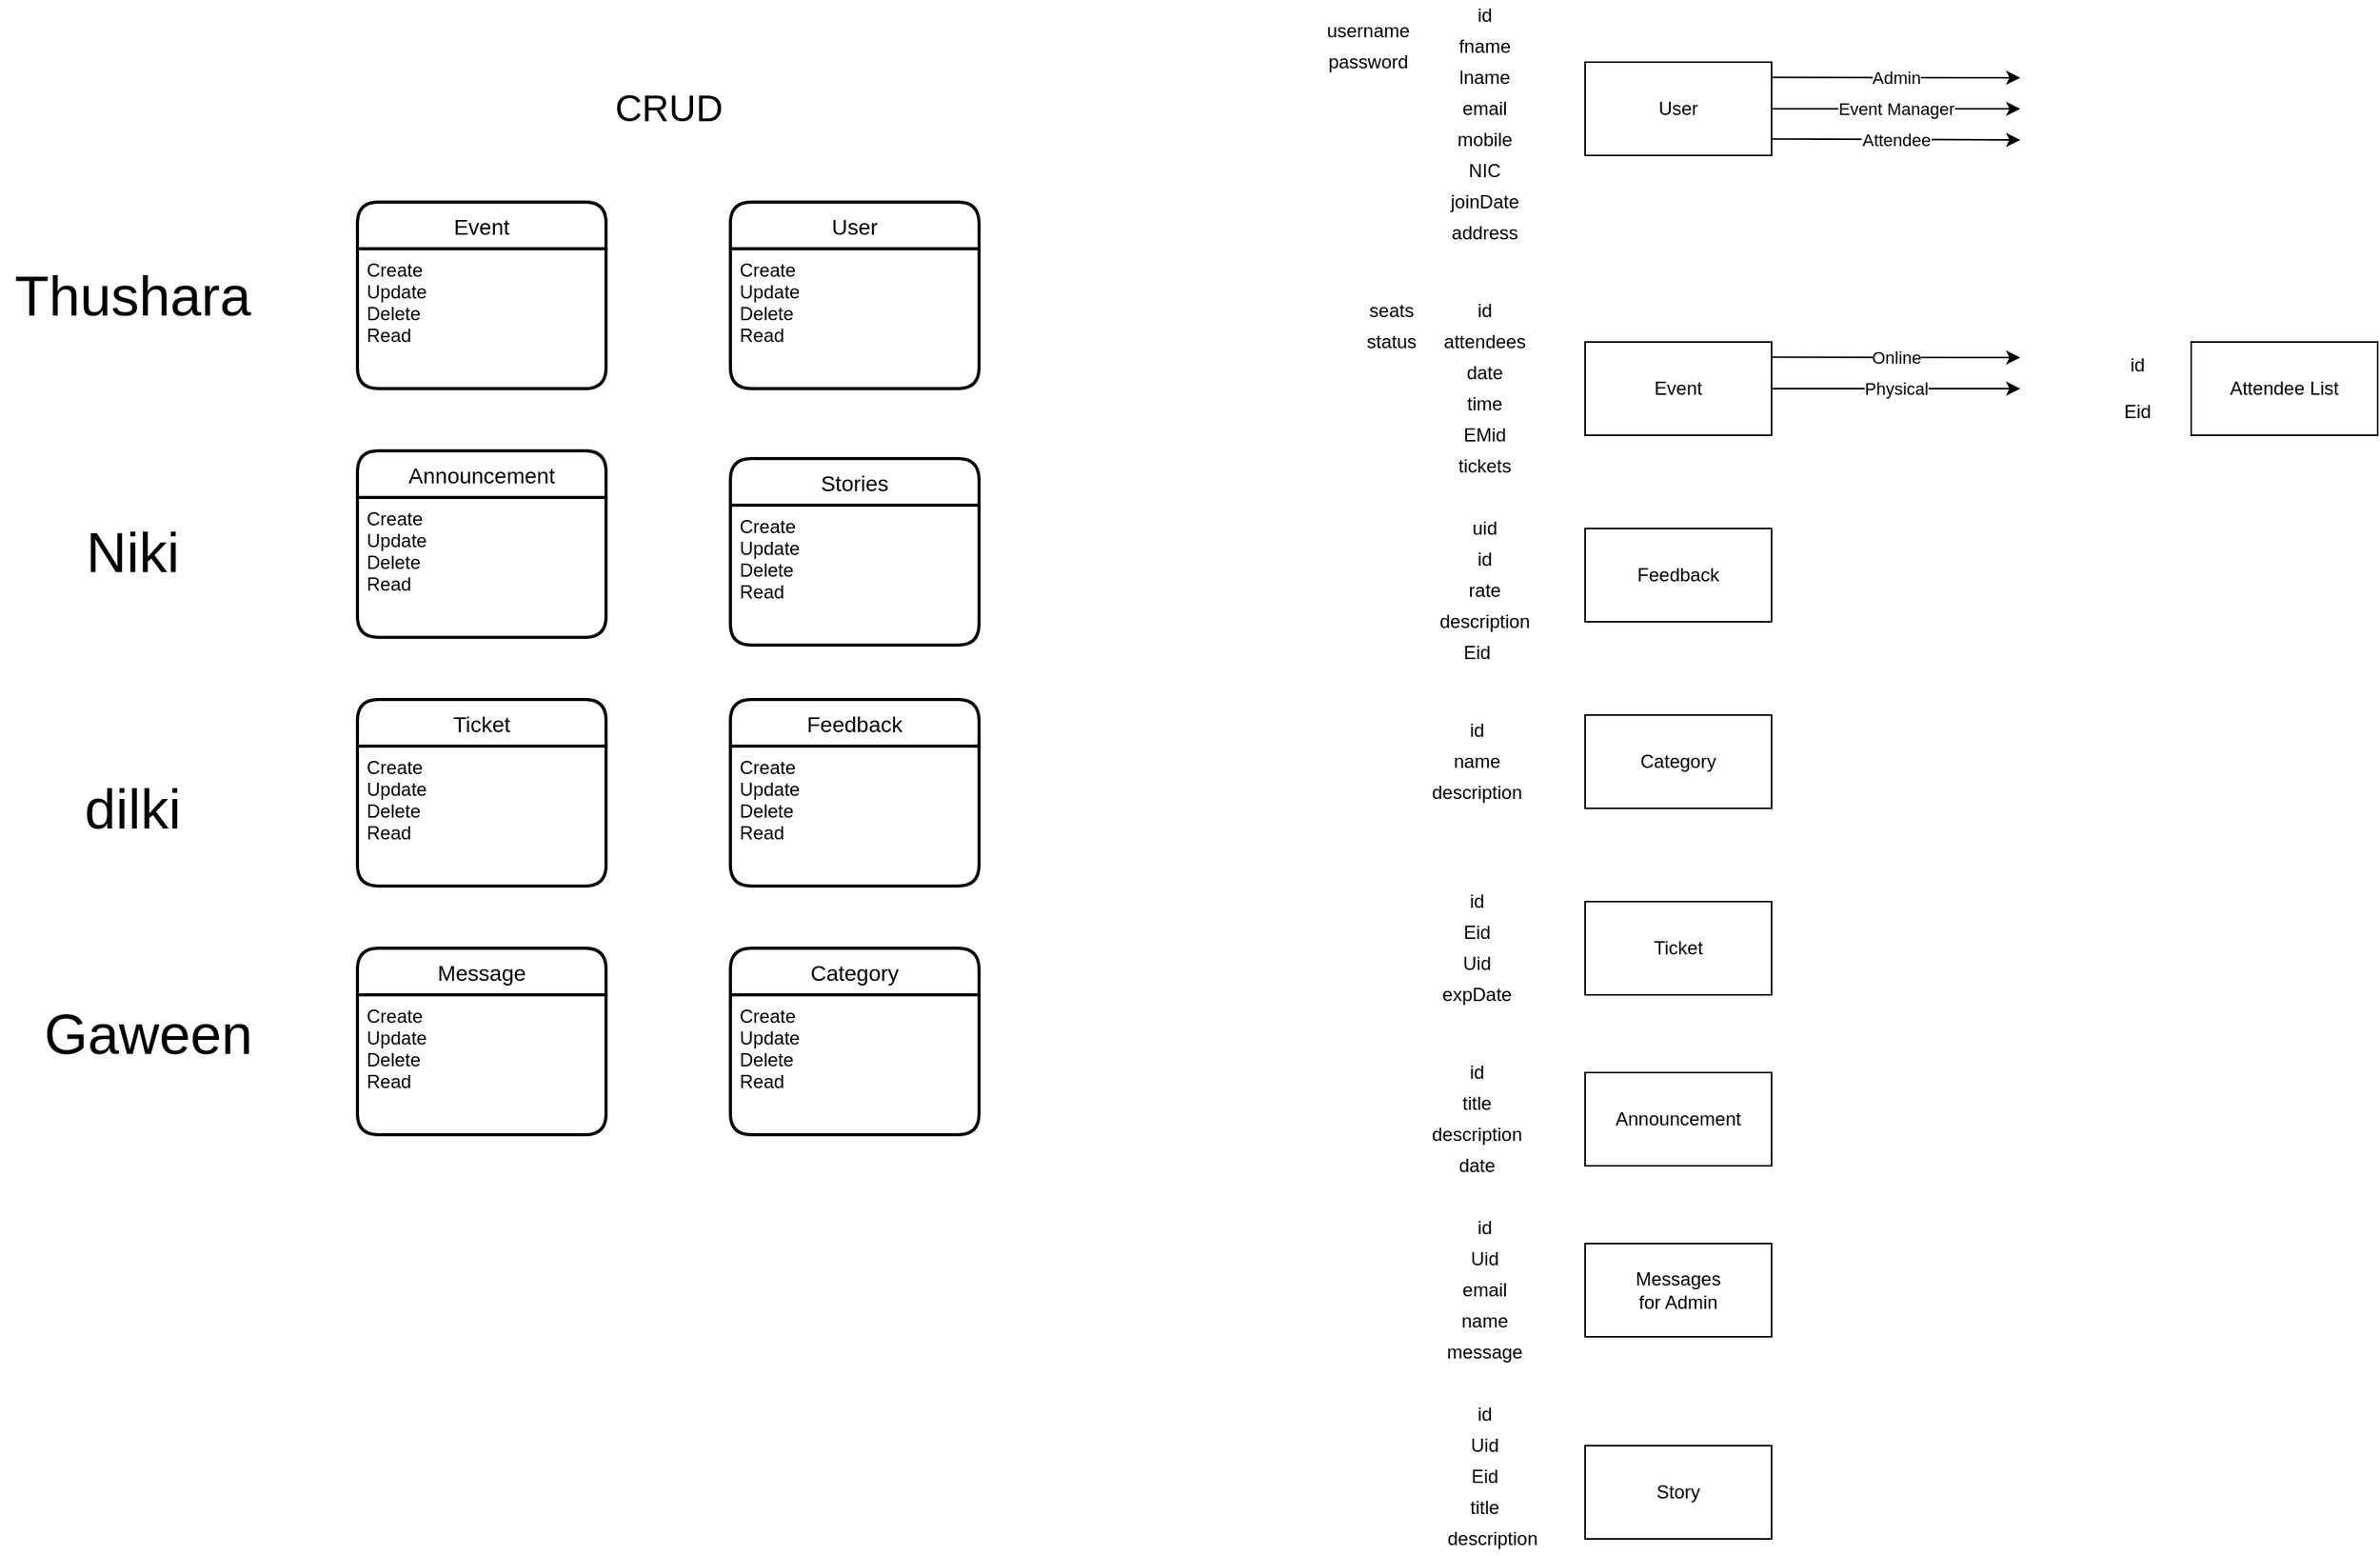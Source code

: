 <mxfile version="15.3.1" type="github">
  <diagram id="Ky9RUaLycCYsjsamAnfE" name="Page-1">
    <mxGraphModel dx="2808" dy="492" grid="1" gridSize="10" guides="1" tooltips="1" connect="1" arrows="1" fold="1" page="1" pageScale="1" pageWidth="850" pageHeight="1100" math="0" shadow="0">
      <root>
        <mxCell id="0" />
        <mxCell id="1" parent="0" />
        <mxCell id="1xneGXkla3T9GmBniWxz-1" value="User" style="rounded=0;whiteSpace=wrap;html=1;" parent="1" vertex="1">
          <mxGeometry x="40" y="40" width="120" height="60" as="geometry" />
        </mxCell>
        <mxCell id="1xneGXkla3T9GmBniWxz-2" value="" style="endArrow=classic;html=1;exitX=0.996;exitY=0.162;exitDx=0;exitDy=0;exitPerimeter=0;" parent="1" source="1xneGXkla3T9GmBniWxz-1" edge="1">
          <mxGeometry relative="1" as="geometry">
            <mxPoint x="170" y="50" as="sourcePoint" />
            <mxPoint x="320" y="50" as="targetPoint" />
          </mxGeometry>
        </mxCell>
        <mxCell id="1xneGXkla3T9GmBniWxz-3" value="Admin" style="edgeLabel;resizable=0;html=1;align=center;verticalAlign=middle;" parent="1xneGXkla3T9GmBniWxz-2" connectable="0" vertex="1">
          <mxGeometry relative="1" as="geometry" />
        </mxCell>
        <mxCell id="1xneGXkla3T9GmBniWxz-4" value="" style="endArrow=classic;html=1;exitX=1;exitY=0.5;exitDx=0;exitDy=0;" parent="1" source="1xneGXkla3T9GmBniWxz-1" edge="1">
          <mxGeometry relative="1" as="geometry">
            <mxPoint x="160" y="90" as="sourcePoint" />
            <mxPoint x="320" y="70" as="targetPoint" />
          </mxGeometry>
        </mxCell>
        <mxCell id="1xneGXkla3T9GmBniWxz-5" value="Event Manager" style="edgeLabel;resizable=0;html=1;align=center;verticalAlign=middle;" parent="1xneGXkla3T9GmBniWxz-4" connectable="0" vertex="1">
          <mxGeometry relative="1" as="geometry" />
        </mxCell>
        <mxCell id="1xneGXkla3T9GmBniWxz-8" value="" style="endArrow=classic;html=1;exitX=0.996;exitY=0.822;exitDx=0;exitDy=0;exitPerimeter=0;" parent="1" source="1xneGXkla3T9GmBniWxz-1" edge="1">
          <mxGeometry relative="1" as="geometry">
            <mxPoint x="170" y="90" as="sourcePoint" />
            <mxPoint x="320" y="90" as="targetPoint" />
          </mxGeometry>
        </mxCell>
        <mxCell id="1xneGXkla3T9GmBniWxz-9" value="Attendee" style="edgeLabel;resizable=0;html=1;align=center;verticalAlign=middle;" parent="1xneGXkla3T9GmBniWxz-8" connectable="0" vertex="1">
          <mxGeometry relative="1" as="geometry" />
        </mxCell>
        <mxCell id="1xneGXkla3T9GmBniWxz-14" value="Event" style="rounded=0;whiteSpace=wrap;html=1;" parent="1" vertex="1">
          <mxGeometry x="40" y="220" width="120" height="60" as="geometry" />
        </mxCell>
        <mxCell id="1xneGXkla3T9GmBniWxz-15" value="" style="endArrow=classic;html=1;exitX=0.996;exitY=0.162;exitDx=0;exitDy=0;exitPerimeter=0;" parent="1" source="1xneGXkla3T9GmBniWxz-14" edge="1">
          <mxGeometry relative="1" as="geometry">
            <mxPoint x="170" y="230" as="sourcePoint" />
            <mxPoint x="320" y="230" as="targetPoint" />
          </mxGeometry>
        </mxCell>
        <mxCell id="1xneGXkla3T9GmBniWxz-16" value="Online" style="edgeLabel;resizable=0;html=1;align=center;verticalAlign=middle;" parent="1xneGXkla3T9GmBniWxz-15" connectable="0" vertex="1">
          <mxGeometry relative="1" as="geometry" />
        </mxCell>
        <mxCell id="1xneGXkla3T9GmBniWxz-17" value="" style="endArrow=classic;html=1;exitX=1;exitY=0.5;exitDx=0;exitDy=0;" parent="1" source="1xneGXkla3T9GmBniWxz-14" edge="1">
          <mxGeometry relative="1" as="geometry">
            <mxPoint x="160" y="270" as="sourcePoint" />
            <mxPoint x="320" y="250" as="targetPoint" />
          </mxGeometry>
        </mxCell>
        <mxCell id="1xneGXkla3T9GmBniWxz-18" value="Physical" style="edgeLabel;resizable=0;html=1;align=center;verticalAlign=middle;" parent="1xneGXkla3T9GmBniWxz-17" connectable="0" vertex="1">
          <mxGeometry relative="1" as="geometry" />
        </mxCell>
        <mxCell id="1xneGXkla3T9GmBniWxz-22" value="fname" style="text;html=1;align=center;verticalAlign=middle;resizable=0;points=[];autosize=1;strokeColor=none;fillColor=none;" parent="1" vertex="1">
          <mxGeometry x="-50" y="20" width="50" height="20" as="geometry" />
        </mxCell>
        <mxCell id="1xneGXkla3T9GmBniWxz-23" value="lname" style="text;html=1;align=center;verticalAlign=middle;resizable=0;points=[];autosize=1;strokeColor=none;fillColor=none;" parent="1" vertex="1">
          <mxGeometry x="-50" y="40" width="50" height="20" as="geometry" />
        </mxCell>
        <mxCell id="1xneGXkla3T9GmBniWxz-24" value="email" style="text;html=1;align=center;verticalAlign=middle;resizable=0;points=[];autosize=1;strokeColor=none;fillColor=none;" parent="1" vertex="1">
          <mxGeometry x="-45" y="60" width="40" height="20" as="geometry" />
        </mxCell>
        <mxCell id="1xneGXkla3T9GmBniWxz-28" value="mobile" style="text;html=1;align=center;verticalAlign=middle;resizable=0;points=[];autosize=1;strokeColor=none;fillColor=none;" parent="1" vertex="1">
          <mxGeometry x="-50" y="80" width="50" height="20" as="geometry" />
        </mxCell>
        <mxCell id="1xneGXkla3T9GmBniWxz-29" value="NIC" style="text;html=1;align=center;verticalAlign=middle;resizable=0;points=[];autosize=1;strokeColor=none;fillColor=none;" parent="1" vertex="1">
          <mxGeometry x="-45" y="100" width="40" height="20" as="geometry" />
        </mxCell>
        <mxCell id="1xneGXkla3T9GmBniWxz-30" value="id" style="text;html=1;align=center;verticalAlign=middle;resizable=0;points=[];autosize=1;strokeColor=none;fillColor=none;" parent="1" vertex="1">
          <mxGeometry x="-35" width="20" height="20" as="geometry" />
        </mxCell>
        <mxCell id="1xneGXkla3T9GmBniWxz-31" value="attendees" style="text;html=1;align=center;verticalAlign=middle;resizable=0;points=[];autosize=1;strokeColor=none;fillColor=none;" parent="1" vertex="1">
          <mxGeometry x="-60" y="210" width="70" height="20" as="geometry" />
        </mxCell>
        <mxCell id="1xneGXkla3T9GmBniWxz-32" value="id" style="text;html=1;align=center;verticalAlign=middle;resizable=0;points=[];autosize=1;strokeColor=none;fillColor=none;" parent="1" vertex="1">
          <mxGeometry x="-35" y="190" width="20" height="20" as="geometry" />
        </mxCell>
        <mxCell id="1xneGXkla3T9GmBniWxz-33" value="date" style="text;html=1;align=center;verticalAlign=middle;resizable=0;points=[];autosize=1;strokeColor=none;fillColor=none;" parent="1" vertex="1">
          <mxGeometry x="-45" y="230" width="40" height="20" as="geometry" />
        </mxCell>
        <mxCell id="1xneGXkla3T9GmBniWxz-34" value="time" style="text;html=1;align=center;verticalAlign=middle;resizable=0;points=[];autosize=1;strokeColor=none;fillColor=none;" parent="1" vertex="1">
          <mxGeometry x="-45" y="250" width="40" height="20" as="geometry" />
        </mxCell>
        <mxCell id="1xneGXkla3T9GmBniWxz-35" value="EMid" style="text;html=1;align=center;verticalAlign=middle;resizable=0;points=[];autosize=1;strokeColor=none;fillColor=none;" parent="1" vertex="1">
          <mxGeometry x="-45" y="270" width="40" height="20" as="geometry" />
        </mxCell>
        <mxCell id="1xneGXkla3T9GmBniWxz-37" value="Feedback" style="rounded=0;whiteSpace=wrap;html=1;" parent="1" vertex="1">
          <mxGeometry x="40" y="340" width="120" height="60" as="geometry" />
        </mxCell>
        <mxCell id="1xneGXkla3T9GmBniWxz-38" value="Category" style="rounded=0;whiteSpace=wrap;html=1;" parent="1" vertex="1">
          <mxGeometry x="40" y="460" width="120" height="60" as="geometry" />
        </mxCell>
        <mxCell id="1xneGXkla3T9GmBniWxz-39" value="Ticket" style="rounded=0;whiteSpace=wrap;html=1;" parent="1" vertex="1">
          <mxGeometry x="40" y="580" width="120" height="60" as="geometry" />
        </mxCell>
        <mxCell id="1xneGXkla3T9GmBniWxz-41" value="tickets" style="text;html=1;align=center;verticalAlign=middle;resizable=0;points=[];autosize=1;strokeColor=none;fillColor=none;" parent="1" vertex="1">
          <mxGeometry x="-50" y="290" width="50" height="20" as="geometry" />
        </mxCell>
        <mxCell id="1xneGXkla3T9GmBniWxz-42" value="uid" style="text;html=1;align=center;verticalAlign=middle;resizable=0;points=[];autosize=1;strokeColor=none;fillColor=none;" parent="1" vertex="1">
          <mxGeometry x="-40" y="330" width="30" height="20" as="geometry" />
        </mxCell>
        <mxCell id="1xneGXkla3T9GmBniWxz-43" value="id" style="text;html=1;align=center;verticalAlign=middle;resizable=0;points=[];autosize=1;strokeColor=none;fillColor=none;" parent="1" vertex="1">
          <mxGeometry x="-35" y="350" width="20" height="20" as="geometry" />
        </mxCell>
        <mxCell id="1xneGXkla3T9GmBniWxz-44" value="rate" style="text;html=1;align=center;verticalAlign=middle;resizable=0;points=[];autosize=1;strokeColor=none;fillColor=none;" parent="1" vertex="1">
          <mxGeometry x="-45" y="370" width="40" height="20" as="geometry" />
        </mxCell>
        <mxCell id="1xneGXkla3T9GmBniWxz-45" value="description" style="text;html=1;align=center;verticalAlign=middle;resizable=0;points=[];autosize=1;strokeColor=none;fillColor=none;" parent="1" vertex="1">
          <mxGeometry x="-60" y="390" width="70" height="20" as="geometry" />
        </mxCell>
        <mxCell id="1xneGXkla3T9GmBniWxz-46" value="Eid" style="text;html=1;align=center;verticalAlign=middle;resizable=0;points=[];autosize=1;strokeColor=none;fillColor=none;" parent="1" vertex="1">
          <mxGeometry x="-45" y="410" width="30" height="20" as="geometry" />
        </mxCell>
        <mxCell id="1xneGXkla3T9GmBniWxz-47" value="id" style="text;html=1;align=center;verticalAlign=middle;resizable=0;points=[];autosize=1;strokeColor=none;fillColor=none;" parent="1" vertex="1">
          <mxGeometry x="-40" y="460" width="20" height="20" as="geometry" />
        </mxCell>
        <mxCell id="1xneGXkla3T9GmBniWxz-50" value="name" style="text;html=1;align=center;verticalAlign=middle;resizable=0;points=[];autosize=1;strokeColor=none;fillColor=none;" parent="1" vertex="1">
          <mxGeometry x="-55" y="480" width="50" height="20" as="geometry" />
        </mxCell>
        <mxCell id="1xneGXkla3T9GmBniWxz-51" value="description" style="text;html=1;align=center;verticalAlign=middle;resizable=0;points=[];autosize=1;strokeColor=none;fillColor=none;" parent="1" vertex="1">
          <mxGeometry x="-65" y="500" width="70" height="20" as="geometry" />
        </mxCell>
        <mxCell id="1xneGXkla3T9GmBniWxz-52" value="id" style="text;html=1;align=center;verticalAlign=middle;resizable=0;points=[];autosize=1;strokeColor=none;fillColor=none;" parent="1" vertex="1">
          <mxGeometry x="-40" y="570" width="20" height="20" as="geometry" />
        </mxCell>
        <mxCell id="1xneGXkla3T9GmBniWxz-53" value="Eid" style="text;html=1;align=center;verticalAlign=middle;resizable=0;points=[];autosize=1;strokeColor=none;fillColor=none;" parent="1" vertex="1">
          <mxGeometry x="-45" y="590" width="30" height="20" as="geometry" />
        </mxCell>
        <mxCell id="1xneGXkla3T9GmBniWxz-54" value="Uid" style="text;html=1;align=center;verticalAlign=middle;resizable=0;points=[];autosize=1;strokeColor=none;fillColor=none;" parent="1" vertex="1">
          <mxGeometry x="-45" y="610" width="30" height="20" as="geometry" />
        </mxCell>
        <mxCell id="1xneGXkla3T9GmBniWxz-55" value="expDate" style="text;html=1;align=center;verticalAlign=middle;resizable=0;points=[];autosize=1;strokeColor=none;fillColor=none;" parent="1" vertex="1">
          <mxGeometry x="-60" y="630" width="60" height="20" as="geometry" />
        </mxCell>
        <mxCell id="1xneGXkla3T9GmBniWxz-56" value="joinDate" style="text;html=1;align=center;verticalAlign=middle;resizable=0;points=[];autosize=1;strokeColor=none;fillColor=none;" parent="1" vertex="1">
          <mxGeometry x="-55" y="120" width="60" height="20" as="geometry" />
        </mxCell>
        <mxCell id="1xneGXkla3T9GmBniWxz-57" value="address" style="text;html=1;align=center;verticalAlign=middle;resizable=0;points=[];autosize=1;strokeColor=none;fillColor=none;" parent="1" vertex="1">
          <mxGeometry x="-55" y="140" width="60" height="20" as="geometry" />
        </mxCell>
        <mxCell id="1xneGXkla3T9GmBniWxz-58" value="username" style="text;html=1;align=center;verticalAlign=middle;resizable=0;points=[];autosize=1;strokeColor=none;fillColor=none;" parent="1" vertex="1">
          <mxGeometry x="-135" y="10" width="70" height="20" as="geometry" />
        </mxCell>
        <mxCell id="1xneGXkla3T9GmBniWxz-59" value="password" style="text;html=1;align=center;verticalAlign=middle;resizable=0;points=[];autosize=1;strokeColor=none;fillColor=none;" parent="1" vertex="1">
          <mxGeometry x="-135" y="30" width="70" height="20" as="geometry" />
        </mxCell>
        <mxCell id="1xneGXkla3T9GmBniWxz-60" value="seats" style="text;html=1;align=center;verticalAlign=middle;resizable=0;points=[];autosize=1;strokeColor=none;fillColor=none;" parent="1" vertex="1">
          <mxGeometry x="-105" y="190" width="40" height="20" as="geometry" />
        </mxCell>
        <mxCell id="1xneGXkla3T9GmBniWxz-61" value="status" style="text;html=1;align=center;verticalAlign=middle;resizable=0;points=[];autosize=1;strokeColor=none;fillColor=none;" parent="1" vertex="1">
          <mxGeometry x="-110" y="210" width="50" height="20" as="geometry" />
        </mxCell>
        <mxCell id="1xneGXkla3T9GmBniWxz-62" value="Announcement" style="rounded=0;whiteSpace=wrap;html=1;" parent="1" vertex="1">
          <mxGeometry x="40" y="690" width="120" height="60" as="geometry" />
        </mxCell>
        <mxCell id="1xneGXkla3T9GmBniWxz-63" value="Messages&lt;br&gt;for Admin" style="rounded=0;whiteSpace=wrap;html=1;" parent="1" vertex="1">
          <mxGeometry x="40" y="800" width="120" height="60" as="geometry" />
        </mxCell>
        <mxCell id="1xneGXkla3T9GmBniWxz-64" value="Attendee List" style="rounded=0;whiteSpace=wrap;html=1;" parent="1" vertex="1">
          <mxGeometry x="430" y="220" width="120" height="60" as="geometry" />
        </mxCell>
        <mxCell id="1xneGXkla3T9GmBniWxz-65" value="id" style="text;html=1;align=center;verticalAlign=middle;resizable=0;points=[];autosize=1;strokeColor=none;fillColor=none;" parent="1" vertex="1">
          <mxGeometry x="385" y="225" width="20" height="20" as="geometry" />
        </mxCell>
        <mxCell id="1xneGXkla3T9GmBniWxz-66" value="Eid" style="text;html=1;align=center;verticalAlign=middle;resizable=0;points=[];autosize=1;strokeColor=none;fillColor=none;" parent="1" vertex="1">
          <mxGeometry x="380" y="255" width="30" height="20" as="geometry" />
        </mxCell>
        <mxCell id="1xneGXkla3T9GmBniWxz-67" value="User" style="swimlane;childLayout=stackLayout;horizontal=1;startSize=30;horizontalStack=0;rounded=1;fontSize=14;fontStyle=0;strokeWidth=2;resizeParent=0;resizeLast=1;shadow=0;dashed=0;align=center;" parent="1" vertex="1">
          <mxGeometry x="-510" y="130" width="160" height="120" as="geometry" />
        </mxCell>
        <mxCell id="1xneGXkla3T9GmBniWxz-68" value="Create&#xa;Update&#xa;Delete&#xa;Read" style="align=left;strokeColor=none;fillColor=none;spacingLeft=4;fontSize=12;verticalAlign=top;resizable=0;rotatable=0;part=1;" parent="1xneGXkla3T9GmBniWxz-67" vertex="1">
          <mxGeometry y="30" width="160" height="90" as="geometry" />
        </mxCell>
        <mxCell id="1xneGXkla3T9GmBniWxz-69" value="&lt;font style=&quot;font-size: 24px&quot;&gt;CRUD&lt;/font&gt;" style="text;html=1;align=center;verticalAlign=middle;resizable=0;points=[];autosize=1;strokeColor=none;fillColor=none;" parent="1" vertex="1">
          <mxGeometry x="-590" y="60" width="80" height="20" as="geometry" />
        </mxCell>
        <mxCell id="1xneGXkla3T9GmBniWxz-70" value="Event" style="swimlane;childLayout=stackLayout;horizontal=1;startSize=30;horizontalStack=0;rounded=1;fontSize=14;fontStyle=0;strokeWidth=2;resizeParent=0;resizeLast=1;shadow=0;dashed=0;align=center;" parent="1" vertex="1">
          <mxGeometry x="-750" y="130" width="160" height="120" as="geometry" />
        </mxCell>
        <mxCell id="1xneGXkla3T9GmBniWxz-71" value="Create&#xa;Update&#xa;Delete&#xa;Read" style="align=left;strokeColor=none;fillColor=none;spacingLeft=4;fontSize=12;verticalAlign=top;resizable=0;rotatable=0;part=1;" parent="1xneGXkla3T9GmBniWxz-70" vertex="1">
          <mxGeometry y="30" width="160" height="90" as="geometry" />
        </mxCell>
        <mxCell id="1xneGXkla3T9GmBniWxz-72" value="Feedback" style="swimlane;childLayout=stackLayout;horizontal=1;startSize=30;horizontalStack=0;rounded=1;fontSize=14;fontStyle=0;strokeWidth=2;resizeParent=0;resizeLast=1;shadow=0;dashed=0;align=center;" parent="1" vertex="1">
          <mxGeometry x="-510" y="450" width="160" height="120" as="geometry" />
        </mxCell>
        <mxCell id="1xneGXkla3T9GmBniWxz-73" value="Create&#xa;Update&#xa;Delete&#xa;Read" style="align=left;strokeColor=none;fillColor=none;spacingLeft=4;fontSize=12;verticalAlign=top;resizable=0;rotatable=0;part=1;" parent="1xneGXkla3T9GmBniWxz-72" vertex="1">
          <mxGeometry y="30" width="160" height="90" as="geometry" />
        </mxCell>
        <mxCell id="1xneGXkla3T9GmBniWxz-74" value="Category" style="swimlane;childLayout=stackLayout;horizontal=1;startSize=30;horizontalStack=0;rounded=1;fontSize=14;fontStyle=0;strokeWidth=2;resizeParent=0;resizeLast=1;shadow=0;dashed=0;align=center;" parent="1" vertex="1">
          <mxGeometry x="-510" y="610" width="160" height="120" as="geometry" />
        </mxCell>
        <mxCell id="1xneGXkla3T9GmBniWxz-75" value="Create&#xa;Update&#xa;Delete&#xa;Read" style="align=left;strokeColor=none;fillColor=none;spacingLeft=4;fontSize=12;verticalAlign=top;resizable=0;rotatable=0;part=1;" parent="1xneGXkla3T9GmBniWxz-74" vertex="1">
          <mxGeometry y="30" width="160" height="90" as="geometry" />
        </mxCell>
        <mxCell id="1xneGXkla3T9GmBniWxz-76" value="Announcement" style="swimlane;childLayout=stackLayout;horizontal=1;startSize=30;horizontalStack=0;rounded=1;fontSize=14;fontStyle=0;strokeWidth=2;resizeParent=0;resizeLast=1;shadow=0;dashed=0;align=center;" parent="1" vertex="1">
          <mxGeometry x="-750" y="290" width="160" height="120" as="geometry" />
        </mxCell>
        <mxCell id="1xneGXkla3T9GmBniWxz-77" value="Create&#xa;Update&#xa;Delete&#xa;Read" style="align=left;strokeColor=none;fillColor=none;spacingLeft=4;fontSize=12;verticalAlign=top;resizable=0;rotatable=0;part=1;" parent="1xneGXkla3T9GmBniWxz-76" vertex="1">
          <mxGeometry y="30" width="160" height="90" as="geometry" />
        </mxCell>
        <mxCell id="1xneGXkla3T9GmBniWxz-78" value="Ticket" style="swimlane;childLayout=stackLayout;horizontal=1;startSize=30;horizontalStack=0;rounded=1;fontSize=14;fontStyle=0;strokeWidth=2;resizeParent=0;resizeLast=1;shadow=0;dashed=0;align=center;" parent="1" vertex="1">
          <mxGeometry x="-750" y="450" width="160" height="120" as="geometry" />
        </mxCell>
        <mxCell id="1xneGXkla3T9GmBniWxz-79" value="Create&#xa;Update&#xa;Delete&#xa;Read" style="align=left;strokeColor=none;fillColor=none;spacingLeft=4;fontSize=12;verticalAlign=top;resizable=0;rotatable=0;part=1;" parent="1xneGXkla3T9GmBniWxz-78" vertex="1">
          <mxGeometry y="30" width="160" height="90" as="geometry" />
        </mxCell>
        <mxCell id="1xneGXkla3T9GmBniWxz-80" value="Stories" style="swimlane;childLayout=stackLayout;horizontal=1;startSize=30;horizontalStack=0;rounded=1;fontSize=14;fontStyle=0;strokeWidth=2;resizeParent=0;resizeLast=1;shadow=0;dashed=0;align=center;" parent="1" vertex="1">
          <mxGeometry x="-510" y="295" width="160" height="120" as="geometry" />
        </mxCell>
        <mxCell id="1xneGXkla3T9GmBniWxz-81" value="Create&#xa;Update&#xa;Delete&#xa;Read" style="align=left;strokeColor=none;fillColor=none;spacingLeft=4;fontSize=12;verticalAlign=top;resizable=0;rotatable=0;part=1;" parent="1xneGXkla3T9GmBniWxz-80" vertex="1">
          <mxGeometry y="30" width="160" height="90" as="geometry" />
        </mxCell>
        <mxCell id="1xneGXkla3T9GmBniWxz-82" value="Story" style="rounded=0;whiteSpace=wrap;html=1;" parent="1" vertex="1">
          <mxGeometry x="40" y="930" width="120" height="60" as="geometry" />
        </mxCell>
        <mxCell id="1xneGXkla3T9GmBniWxz-83" value="id" style="text;html=1;align=center;verticalAlign=middle;resizable=0;points=[];autosize=1;strokeColor=none;fillColor=none;" parent="1" vertex="1">
          <mxGeometry x="-40" y="680" width="20" height="20" as="geometry" />
        </mxCell>
        <mxCell id="1xneGXkla3T9GmBniWxz-86" value="title" style="text;html=1;align=center;verticalAlign=middle;resizable=0;points=[];autosize=1;strokeColor=none;fillColor=none;" parent="1" vertex="1">
          <mxGeometry x="-45" y="700" width="30" height="20" as="geometry" />
        </mxCell>
        <mxCell id="1xneGXkla3T9GmBniWxz-87" value="description" style="text;html=1;align=center;verticalAlign=middle;resizable=0;points=[];autosize=1;strokeColor=none;fillColor=none;" parent="1" vertex="1">
          <mxGeometry x="-65" y="720" width="70" height="20" as="geometry" />
        </mxCell>
        <mxCell id="1xneGXkla3T9GmBniWxz-88" value="date" style="text;html=1;align=center;verticalAlign=middle;resizable=0;points=[];autosize=1;strokeColor=none;fillColor=none;" parent="1" vertex="1">
          <mxGeometry x="-50" y="740" width="40" height="20" as="geometry" />
        </mxCell>
        <mxCell id="1xneGXkla3T9GmBniWxz-89" value="id" style="text;html=1;align=center;verticalAlign=middle;resizable=0;points=[];autosize=1;strokeColor=none;fillColor=none;" parent="1" vertex="1">
          <mxGeometry x="-35" y="780" width="20" height="20" as="geometry" />
        </mxCell>
        <mxCell id="1xneGXkla3T9GmBniWxz-90" value="Uid" style="text;html=1;align=center;verticalAlign=middle;resizable=0;points=[];autosize=1;strokeColor=none;fillColor=none;" parent="1" vertex="1">
          <mxGeometry x="-40" y="800" width="30" height="20" as="geometry" />
        </mxCell>
        <mxCell id="1xneGXkla3T9GmBniWxz-91" value="email" style="text;html=1;align=center;verticalAlign=middle;resizable=0;points=[];autosize=1;strokeColor=none;fillColor=none;" parent="1" vertex="1">
          <mxGeometry x="-45" y="820" width="40" height="20" as="geometry" />
        </mxCell>
        <mxCell id="1xneGXkla3T9GmBniWxz-92" value="name" style="text;html=1;align=center;verticalAlign=middle;resizable=0;points=[];autosize=1;strokeColor=none;fillColor=none;" parent="1" vertex="1">
          <mxGeometry x="-50" y="840" width="50" height="20" as="geometry" />
        </mxCell>
        <mxCell id="1xneGXkla3T9GmBniWxz-94" value="message" style="text;html=1;align=center;verticalAlign=middle;resizable=0;points=[];autosize=1;strokeColor=none;fillColor=none;" parent="1" vertex="1">
          <mxGeometry x="-55" y="860" width="60" height="20" as="geometry" />
        </mxCell>
        <mxCell id="1xneGXkla3T9GmBniWxz-95" value="Uid" style="text;html=1;align=center;verticalAlign=middle;resizable=0;points=[];autosize=1;strokeColor=none;fillColor=none;" parent="1" vertex="1">
          <mxGeometry x="-40" y="920" width="30" height="20" as="geometry" />
        </mxCell>
        <mxCell id="1xneGXkla3T9GmBniWxz-96" value="id" style="text;html=1;align=center;verticalAlign=middle;resizable=0;points=[];autosize=1;strokeColor=none;fillColor=none;" parent="1" vertex="1">
          <mxGeometry x="-35" y="900" width="20" height="20" as="geometry" />
        </mxCell>
        <mxCell id="1xneGXkla3T9GmBniWxz-97" value="Eid" style="text;html=1;align=center;verticalAlign=middle;resizable=0;points=[];autosize=1;strokeColor=none;fillColor=none;" parent="1" vertex="1">
          <mxGeometry x="-40" y="940" width="30" height="20" as="geometry" />
        </mxCell>
        <mxCell id="1xneGXkla3T9GmBniWxz-98" value="title" style="text;html=1;align=center;verticalAlign=middle;resizable=0;points=[];autosize=1;strokeColor=none;fillColor=none;" parent="1" vertex="1">
          <mxGeometry x="-40" y="960" width="30" height="20" as="geometry" />
        </mxCell>
        <mxCell id="1xneGXkla3T9GmBniWxz-99" value="description" style="text;html=1;align=center;verticalAlign=middle;resizable=0;points=[];autosize=1;strokeColor=none;fillColor=none;" parent="1" vertex="1">
          <mxGeometry x="-55" y="980" width="70" height="20" as="geometry" />
        </mxCell>
        <mxCell id="1xneGXkla3T9GmBniWxz-103" value="Message" style="swimlane;childLayout=stackLayout;horizontal=1;startSize=30;horizontalStack=0;rounded=1;fontSize=14;fontStyle=0;strokeWidth=2;resizeParent=0;resizeLast=1;shadow=0;dashed=0;align=center;" parent="1" vertex="1">
          <mxGeometry x="-750" y="610" width="160" height="120" as="geometry" />
        </mxCell>
        <mxCell id="1xneGXkla3T9GmBniWxz-104" value="Create&#xa;Update&#xa;Delete&#xa;Read" style="align=left;strokeColor=none;fillColor=none;spacingLeft=4;fontSize=12;verticalAlign=top;resizable=0;rotatable=0;part=1;" parent="1xneGXkla3T9GmBniWxz-103" vertex="1">
          <mxGeometry y="30" width="160" height="90" as="geometry" />
        </mxCell>
        <mxCell id="1xneGXkla3T9GmBniWxz-105" value="&lt;font style=&quot;font-size: 36px&quot;&gt;Thushara&lt;/font&gt;" style="text;html=1;align=center;verticalAlign=middle;resizable=0;points=[];autosize=1;strokeColor=none;fillColor=none;" parent="1" vertex="1">
          <mxGeometry x="-980" y="175" width="170" height="30" as="geometry" />
        </mxCell>
        <mxCell id="1xneGXkla3T9GmBniWxz-106" value="&lt;font style=&quot;font-size: 36px&quot;&gt;Gaween&lt;/font&gt;" style="text;html=1;align=center;verticalAlign=middle;resizable=0;points=[];autosize=1;strokeColor=none;fillColor=none;" parent="1" vertex="1">
          <mxGeometry x="-960" y="650" width="150" height="30" as="geometry" />
        </mxCell>
        <mxCell id="1xneGXkla3T9GmBniWxz-107" value="&lt;font style=&quot;font-size: 36px&quot;&gt;Niki&lt;/font&gt;" style="text;html=1;align=center;verticalAlign=middle;resizable=0;points=[];autosize=1;strokeColor=none;fillColor=none;" parent="1" vertex="1">
          <mxGeometry x="-935" y="340" width="80" height="30" as="geometry" />
        </mxCell>
        <mxCell id="1xneGXkla3T9GmBniWxz-108" value="&lt;font style=&quot;font-size: 36px&quot;&gt;dilki&lt;/font&gt;" style="text;html=1;align=center;verticalAlign=middle;resizable=0;points=[];autosize=1;strokeColor=none;fillColor=none;" parent="1" vertex="1">
          <mxGeometry x="-935" y="505" width="80" height="30" as="geometry" />
        </mxCell>
      </root>
    </mxGraphModel>
  </diagram>
</mxfile>
